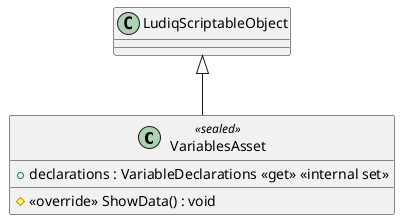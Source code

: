 @startuml
class VariablesAsset <<sealed>> {
    + declarations : VariableDeclarations <<get>> <<internal set>>
    # <<override>> ShowData() : void
}
LudiqScriptableObject <|-- VariablesAsset
@enduml
